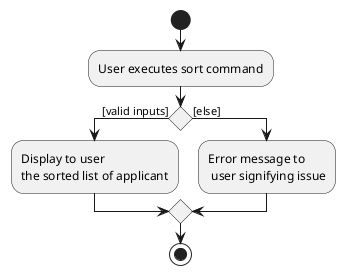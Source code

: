 @startuml
'https://plantuml.com/activity-diagram-beta

start
:User executes sort command;
if () then ([valid inputs])
    :Display to user \nthe sorted list of applicant;
else ([else])
:Error message to\n user signifying issue;
endif

stop

@enduml
